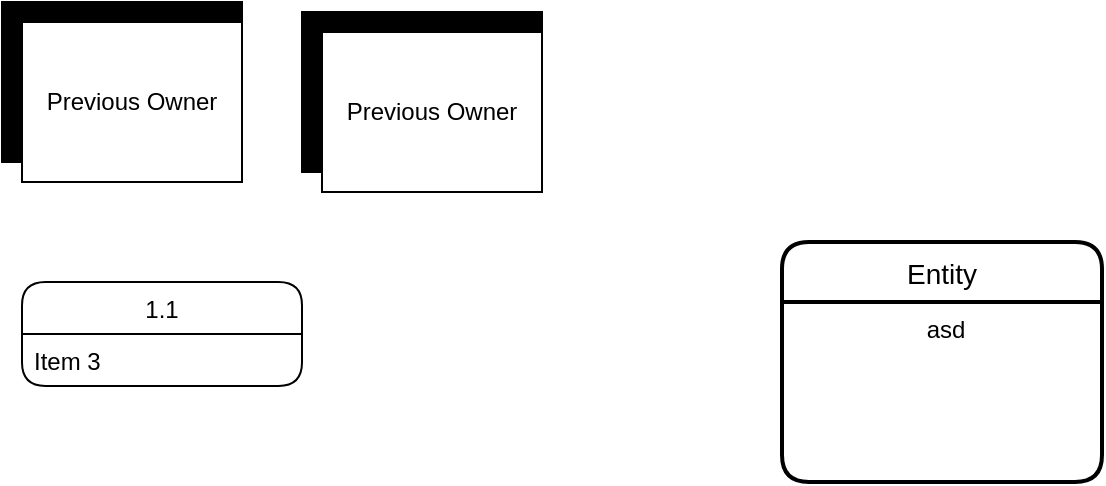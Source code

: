 <mxfile version="20.2.3" type="device"><diagram id="HPmolyuNzq8REdDZ-shU" name="Page-1"><mxGraphModel dx="1038" dy="547" grid="1" gridSize="10" guides="1" tooltips="1" connect="1" arrows="1" fold="1" page="1" pageScale="1" pageWidth="1200" pageHeight="1600" math="0" shadow="0"><root><mxCell id="0"/><mxCell id="1" parent="0"/><mxCell id="kPsPfc2gOqQge8pdaHQY-2" value="" style="verticalLabelPosition=bottom;verticalAlign=top;html=1;shape=mxgraph.basic.rect;fillColor2=none;strokeWidth=1;size=20;indent=5;" vertex="1" parent="1"><mxGeometry x="120" y="140" width="120" height="60" as="geometry"/></mxCell><mxCell id="kPsPfc2gOqQge8pdaHQY-4" value="" style="verticalLabelPosition=bottom;verticalAlign=top;html=1;shape=mxgraph.basic.rect;fillColor2=none;strokeWidth=1;size=20;indent=5;fillColor=#000000;" vertex="1" parent="1"><mxGeometry x="120" y="140" width="120" height="80" as="geometry"/></mxCell><UserObject label="Previous Owner" treeRoot="1" id="kPsPfc2gOqQge8pdaHQY-6"><mxCell style="whiteSpace=wrap;html=1;align=center;treeFolding=1;treeMoving=1;newEdgeStyle={&quot;edgeStyle&quot;:&quot;elbowEdgeStyle&quot;,&quot;startArrow&quot;:&quot;none&quot;,&quot;endArrow&quot;:&quot;none&quot;};" vertex="1" parent="1"><mxGeometry x="130" y="150" width="110" height="80" as="geometry"/></mxCell></UserObject><mxCell id="kPsPfc2gOqQge8pdaHQY-10" value="t" style="verticalLabelPosition=bottom;verticalAlign=top;html=1;shape=mxgraph.basic.rect;fillColor2=none;strokeWidth=1;size=20;indent=5;" vertex="1" parent="1"><mxGeometry x="270" y="145" width="120" height="60" as="geometry"/></mxCell><mxCell id="kPsPfc2gOqQge8pdaHQY-11" value="" style="verticalLabelPosition=bottom;verticalAlign=top;html=1;shape=mxgraph.basic.rect;fillColor2=none;strokeWidth=1;size=20;indent=5;fillColor=#000000;" vertex="1" parent="1"><mxGeometry x="270" y="145" width="120" height="80" as="geometry"/></mxCell><UserObject label="Previous Owner" treeRoot="1" id="kPsPfc2gOqQge8pdaHQY-12"><mxCell style="whiteSpace=wrap;html=1;align=center;treeFolding=1;treeMoving=1;newEdgeStyle={&quot;edgeStyle&quot;:&quot;elbowEdgeStyle&quot;,&quot;startArrow&quot;:&quot;none&quot;,&quot;endArrow&quot;:&quot;none&quot;};" vertex="1" parent="1"><mxGeometry x="280" y="155" width="110" height="80" as="geometry"/></mxCell></UserObject><mxCell id="kPsPfc2gOqQge8pdaHQY-15" value="1.1" style="swimlane;fontStyle=0;childLayout=stackLayout;horizontal=1;startSize=26;fillColor=none;horizontalStack=0;resizeParent=1;resizeParentMax=0;resizeLast=0;collapsible=1;marginBottom=0;rounded=1;" vertex="1" parent="1"><mxGeometry x="130" y="280" width="140" height="52" as="geometry"/></mxCell><mxCell id="kPsPfc2gOqQge8pdaHQY-18" value="Item 3" style="text;strokeColor=none;fillColor=none;align=left;verticalAlign=top;spacingLeft=4;spacingRight=4;overflow=hidden;rotatable=0;points=[[0,0.5],[1,0.5]];portConstraint=eastwest;" vertex="1" parent="kPsPfc2gOqQge8pdaHQY-15"><mxGeometry y="26" width="140" height="26" as="geometry"/></mxCell><mxCell id="kPsPfc2gOqQge8pdaHQY-22" value="Entity" style="swimlane;childLayout=stackLayout;horizontal=1;startSize=30;horizontalStack=0;rounded=1;fontSize=14;fontStyle=0;strokeWidth=2;resizeParent=0;resizeLast=1;shadow=0;dashed=0;align=center;" vertex="1" parent="1"><mxGeometry x="510" y="260" width="160" height="120" as="geometry"/></mxCell><mxCell id="kPsPfc2gOqQge8pdaHQY-23" value="asd" style="align=center;strokeColor=none;fillColor=none;spacingLeft=4;fontSize=12;verticalAlign=top;resizable=0;rotatable=0;part=1;rounded=1;" vertex="1" parent="kPsPfc2gOqQge8pdaHQY-22"><mxGeometry y="30" width="160" height="90" as="geometry"/></mxCell></root></mxGraphModel></diagram></mxfile>